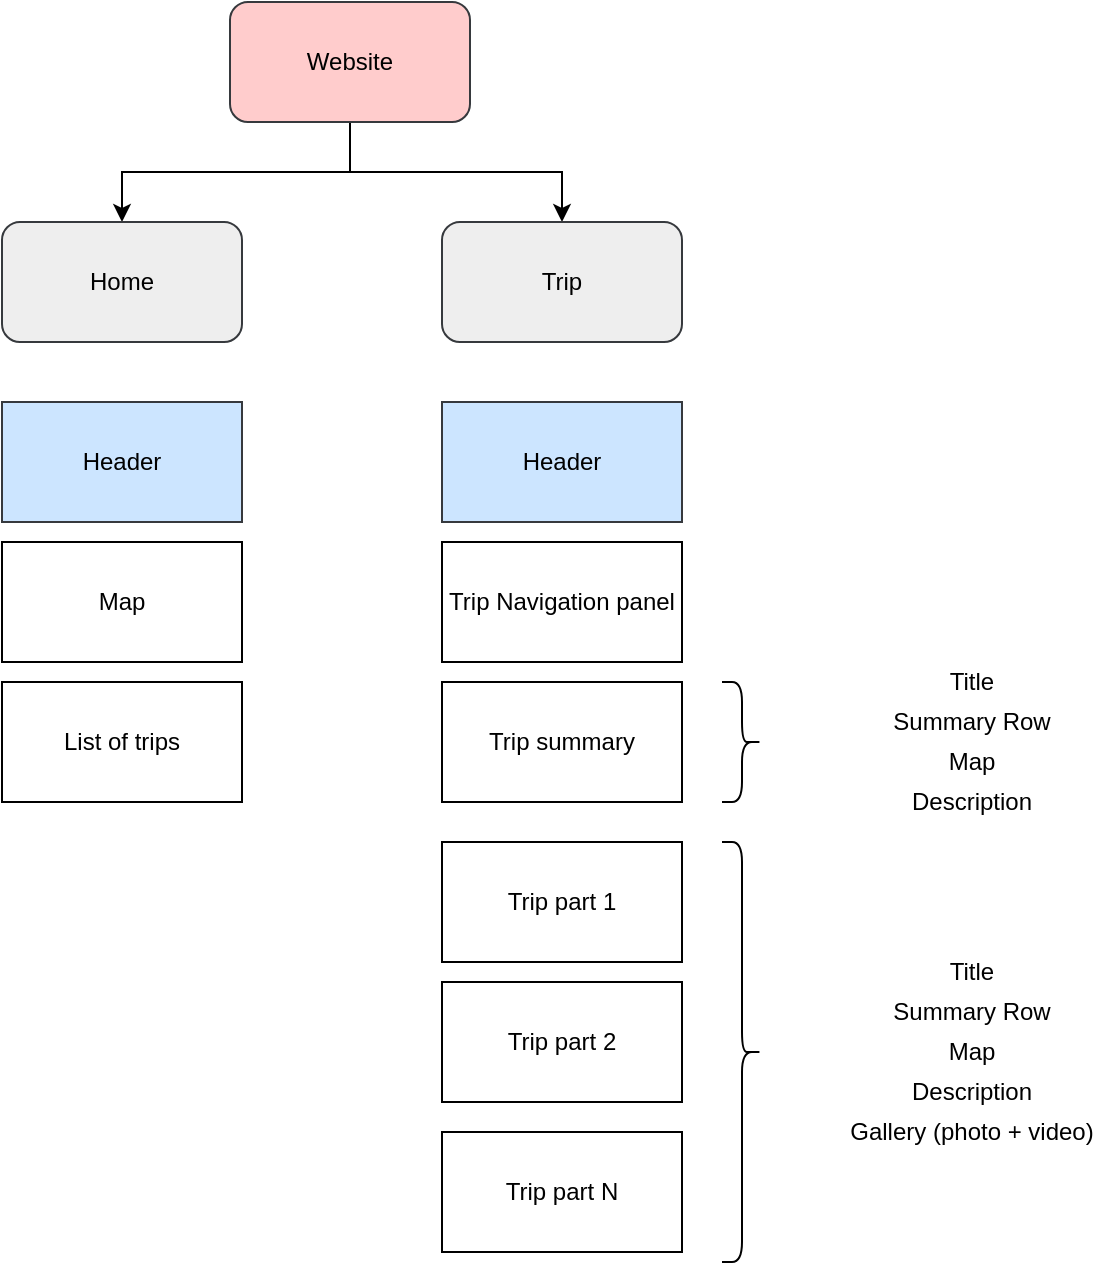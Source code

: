 <mxfile version="14.5.1" type="device"><diagram id="eXY_JWV4K2EVGuNqyOG-" name="Page-1"><mxGraphModel dx="1357" dy="903" grid="1" gridSize="10" guides="1" tooltips="1" connect="1" arrows="1" fold="1" page="1" pageScale="1" pageWidth="827" pageHeight="1169" math="0" shadow="0"><root><mxCell id="0"/><mxCell id="1" parent="0"/><mxCell id="bcTv_pBvJntguXU5FW7b-4" style="edgeStyle=orthogonalEdgeStyle;rounded=0;orthogonalLoop=1;jettySize=auto;html=1;exitX=0.5;exitY=1;exitDx=0;exitDy=0;" parent="1" source="bcTv_pBvJntguXU5FW7b-1" target="bcTv_pBvJntguXU5FW7b-2" edge="1"><mxGeometry relative="1" as="geometry"/></mxCell><mxCell id="bcTv_pBvJntguXU5FW7b-5" style="edgeStyle=orthogonalEdgeStyle;rounded=0;orthogonalLoop=1;jettySize=auto;html=1;" parent="1" source="bcTv_pBvJntguXU5FW7b-1" target="bcTv_pBvJntguXU5FW7b-3" edge="1"><mxGeometry relative="1" as="geometry"/></mxCell><mxCell id="bcTv_pBvJntguXU5FW7b-1" value="Website" style="rounded=1;whiteSpace=wrap;html=1;fillColor=#ffcccc;strokeColor=#36393d;" parent="1" vertex="1"><mxGeometry x="294" y="130" width="120" height="60" as="geometry"/></mxCell><mxCell id="bcTv_pBvJntguXU5FW7b-2" value="Home" style="rounded=1;whiteSpace=wrap;html=1;fillColor=#eeeeee;strokeColor=#36393d;" parent="1" vertex="1"><mxGeometry x="180" y="240" width="120" height="60" as="geometry"/></mxCell><mxCell id="bcTv_pBvJntguXU5FW7b-3" value="Trip" style="rounded=1;whiteSpace=wrap;html=1;fillColor=#eeeeee;strokeColor=#36393d;" parent="1" vertex="1"><mxGeometry x="400" y="240" width="120" height="60" as="geometry"/></mxCell><mxCell id="bcTv_pBvJntguXU5FW7b-6" value="Header" style="rounded=0;whiteSpace=wrap;html=1;fillColor=#cce5ff;strokeColor=#36393d;" parent="1" vertex="1"><mxGeometry x="180" y="330" width="120" height="60" as="geometry"/></mxCell><mxCell id="bcTv_pBvJntguXU5FW7b-7" value="Map" style="rounded=0;whiteSpace=wrap;html=1;" parent="1" vertex="1"><mxGeometry x="180" y="400" width="120" height="60" as="geometry"/></mxCell><mxCell id="bcTv_pBvJntguXU5FW7b-8" value="List of trips" style="rounded=0;whiteSpace=wrap;html=1;" parent="1" vertex="1"><mxGeometry x="180" y="470" width="120" height="60" as="geometry"/></mxCell><mxCell id="bcTv_pBvJntguXU5FW7b-9" value="Header" style="rounded=0;whiteSpace=wrap;html=1;fillColor=#cce5ff;strokeColor=#36393d;" parent="1" vertex="1"><mxGeometry x="400" y="330" width="120" height="60" as="geometry"/></mxCell><mxCell id="bcTv_pBvJntguXU5FW7b-10" value="Trip summary" style="rounded=0;whiteSpace=wrap;html=1;" parent="1" vertex="1"><mxGeometry x="400" y="470" width="120" height="60" as="geometry"/></mxCell><mxCell id="bcTv_pBvJntguXU5FW7b-11" value="Trip part 1" style="rounded=0;whiteSpace=wrap;html=1;" parent="1" vertex="1"><mxGeometry x="400" y="550" width="120" height="60" as="geometry"/></mxCell><mxCell id="bcTv_pBvJntguXU5FW7b-12" value="Trip part 2" style="rounded=0;whiteSpace=wrap;html=1;" parent="1" vertex="1"><mxGeometry x="400" y="620" width="120" height="60" as="geometry"/></mxCell><mxCell id="bcTv_pBvJntguXU5FW7b-13" value="Trip part N" style="rounded=0;whiteSpace=wrap;html=1;" parent="1" vertex="1"><mxGeometry x="400" y="695" width="120" height="60" as="geometry"/></mxCell><mxCell id="bcTv_pBvJntguXU5FW7b-14" value="Trip Navigation panel" style="rounded=0;whiteSpace=wrap;html=1;" parent="1" vertex="1"><mxGeometry x="400" y="400" width="120" height="60" as="geometry"/></mxCell><mxCell id="bcTv_pBvJntguXU5FW7b-15" value="Title" style="text;html=1;strokeColor=none;fillColor=none;align=center;verticalAlign=middle;whiteSpace=wrap;rounded=0;" parent="1" vertex="1"><mxGeometry x="600" y="605" width="130" height="20" as="geometry"/></mxCell><mxCell id="bcTv_pBvJntguXU5FW7b-16" value="Summary Row" style="text;html=1;strokeColor=none;fillColor=none;align=center;verticalAlign=middle;whiteSpace=wrap;rounded=0;" parent="1" vertex="1"><mxGeometry x="600" y="625" width="130" height="20" as="geometry"/></mxCell><mxCell id="bcTv_pBvJntguXU5FW7b-17" value="Map" style="text;html=1;strokeColor=none;fillColor=none;align=center;verticalAlign=middle;whiteSpace=wrap;rounded=0;" parent="1" vertex="1"><mxGeometry x="600" y="645" width="130" height="20" as="geometry"/></mxCell><mxCell id="bcTv_pBvJntguXU5FW7b-18" value="Description" style="text;html=1;strokeColor=none;fillColor=none;align=center;verticalAlign=middle;whiteSpace=wrap;rounded=0;" parent="1" vertex="1"><mxGeometry x="600" y="665" width="130" height="20" as="geometry"/></mxCell><mxCell id="bcTv_pBvJntguXU5FW7b-19" value="Gallery (photo + video)" style="text;html=1;strokeColor=none;fillColor=none;align=center;verticalAlign=middle;whiteSpace=wrap;rounded=0;" parent="1" vertex="1"><mxGeometry x="600" y="685" width="130" height="20" as="geometry"/></mxCell><mxCell id="bcTv_pBvJntguXU5FW7b-25" value="" style="shape=curlyBracket;whiteSpace=wrap;html=1;rounded=1;rotation=-180;" parent="1" vertex="1"><mxGeometry x="540" y="550" width="20" height="210" as="geometry"/></mxCell><mxCell id="bcTv_pBvJntguXU5FW7b-30" value="Title" style="text;html=1;strokeColor=none;fillColor=none;align=center;verticalAlign=middle;whiteSpace=wrap;rounded=0;" parent="1" vertex="1"><mxGeometry x="600" y="460" width="130" height="20" as="geometry"/></mxCell><mxCell id="bcTv_pBvJntguXU5FW7b-31" value="Summary Row" style="text;html=1;strokeColor=none;fillColor=none;align=center;verticalAlign=middle;whiteSpace=wrap;rounded=0;" parent="1" vertex="1"><mxGeometry x="600" y="480" width="130" height="20" as="geometry"/></mxCell><mxCell id="bcTv_pBvJntguXU5FW7b-32" value="Map" style="text;html=1;strokeColor=none;fillColor=none;align=center;verticalAlign=middle;whiteSpace=wrap;rounded=0;" parent="1" vertex="1"><mxGeometry x="600" y="500" width="130" height="20" as="geometry"/></mxCell><mxCell id="bcTv_pBvJntguXU5FW7b-33" value="Description" style="text;html=1;strokeColor=none;fillColor=none;align=center;verticalAlign=middle;whiteSpace=wrap;rounded=0;" parent="1" vertex="1"><mxGeometry x="600" y="520" width="130" height="20" as="geometry"/></mxCell><mxCell id="bcTv_pBvJntguXU5FW7b-35" value="" style="shape=curlyBracket;whiteSpace=wrap;html=1;rounded=1;rotation=-180;" parent="1" vertex="1"><mxGeometry x="540" y="470" width="20" height="60" as="geometry"/></mxCell></root></mxGraphModel></diagram></mxfile>